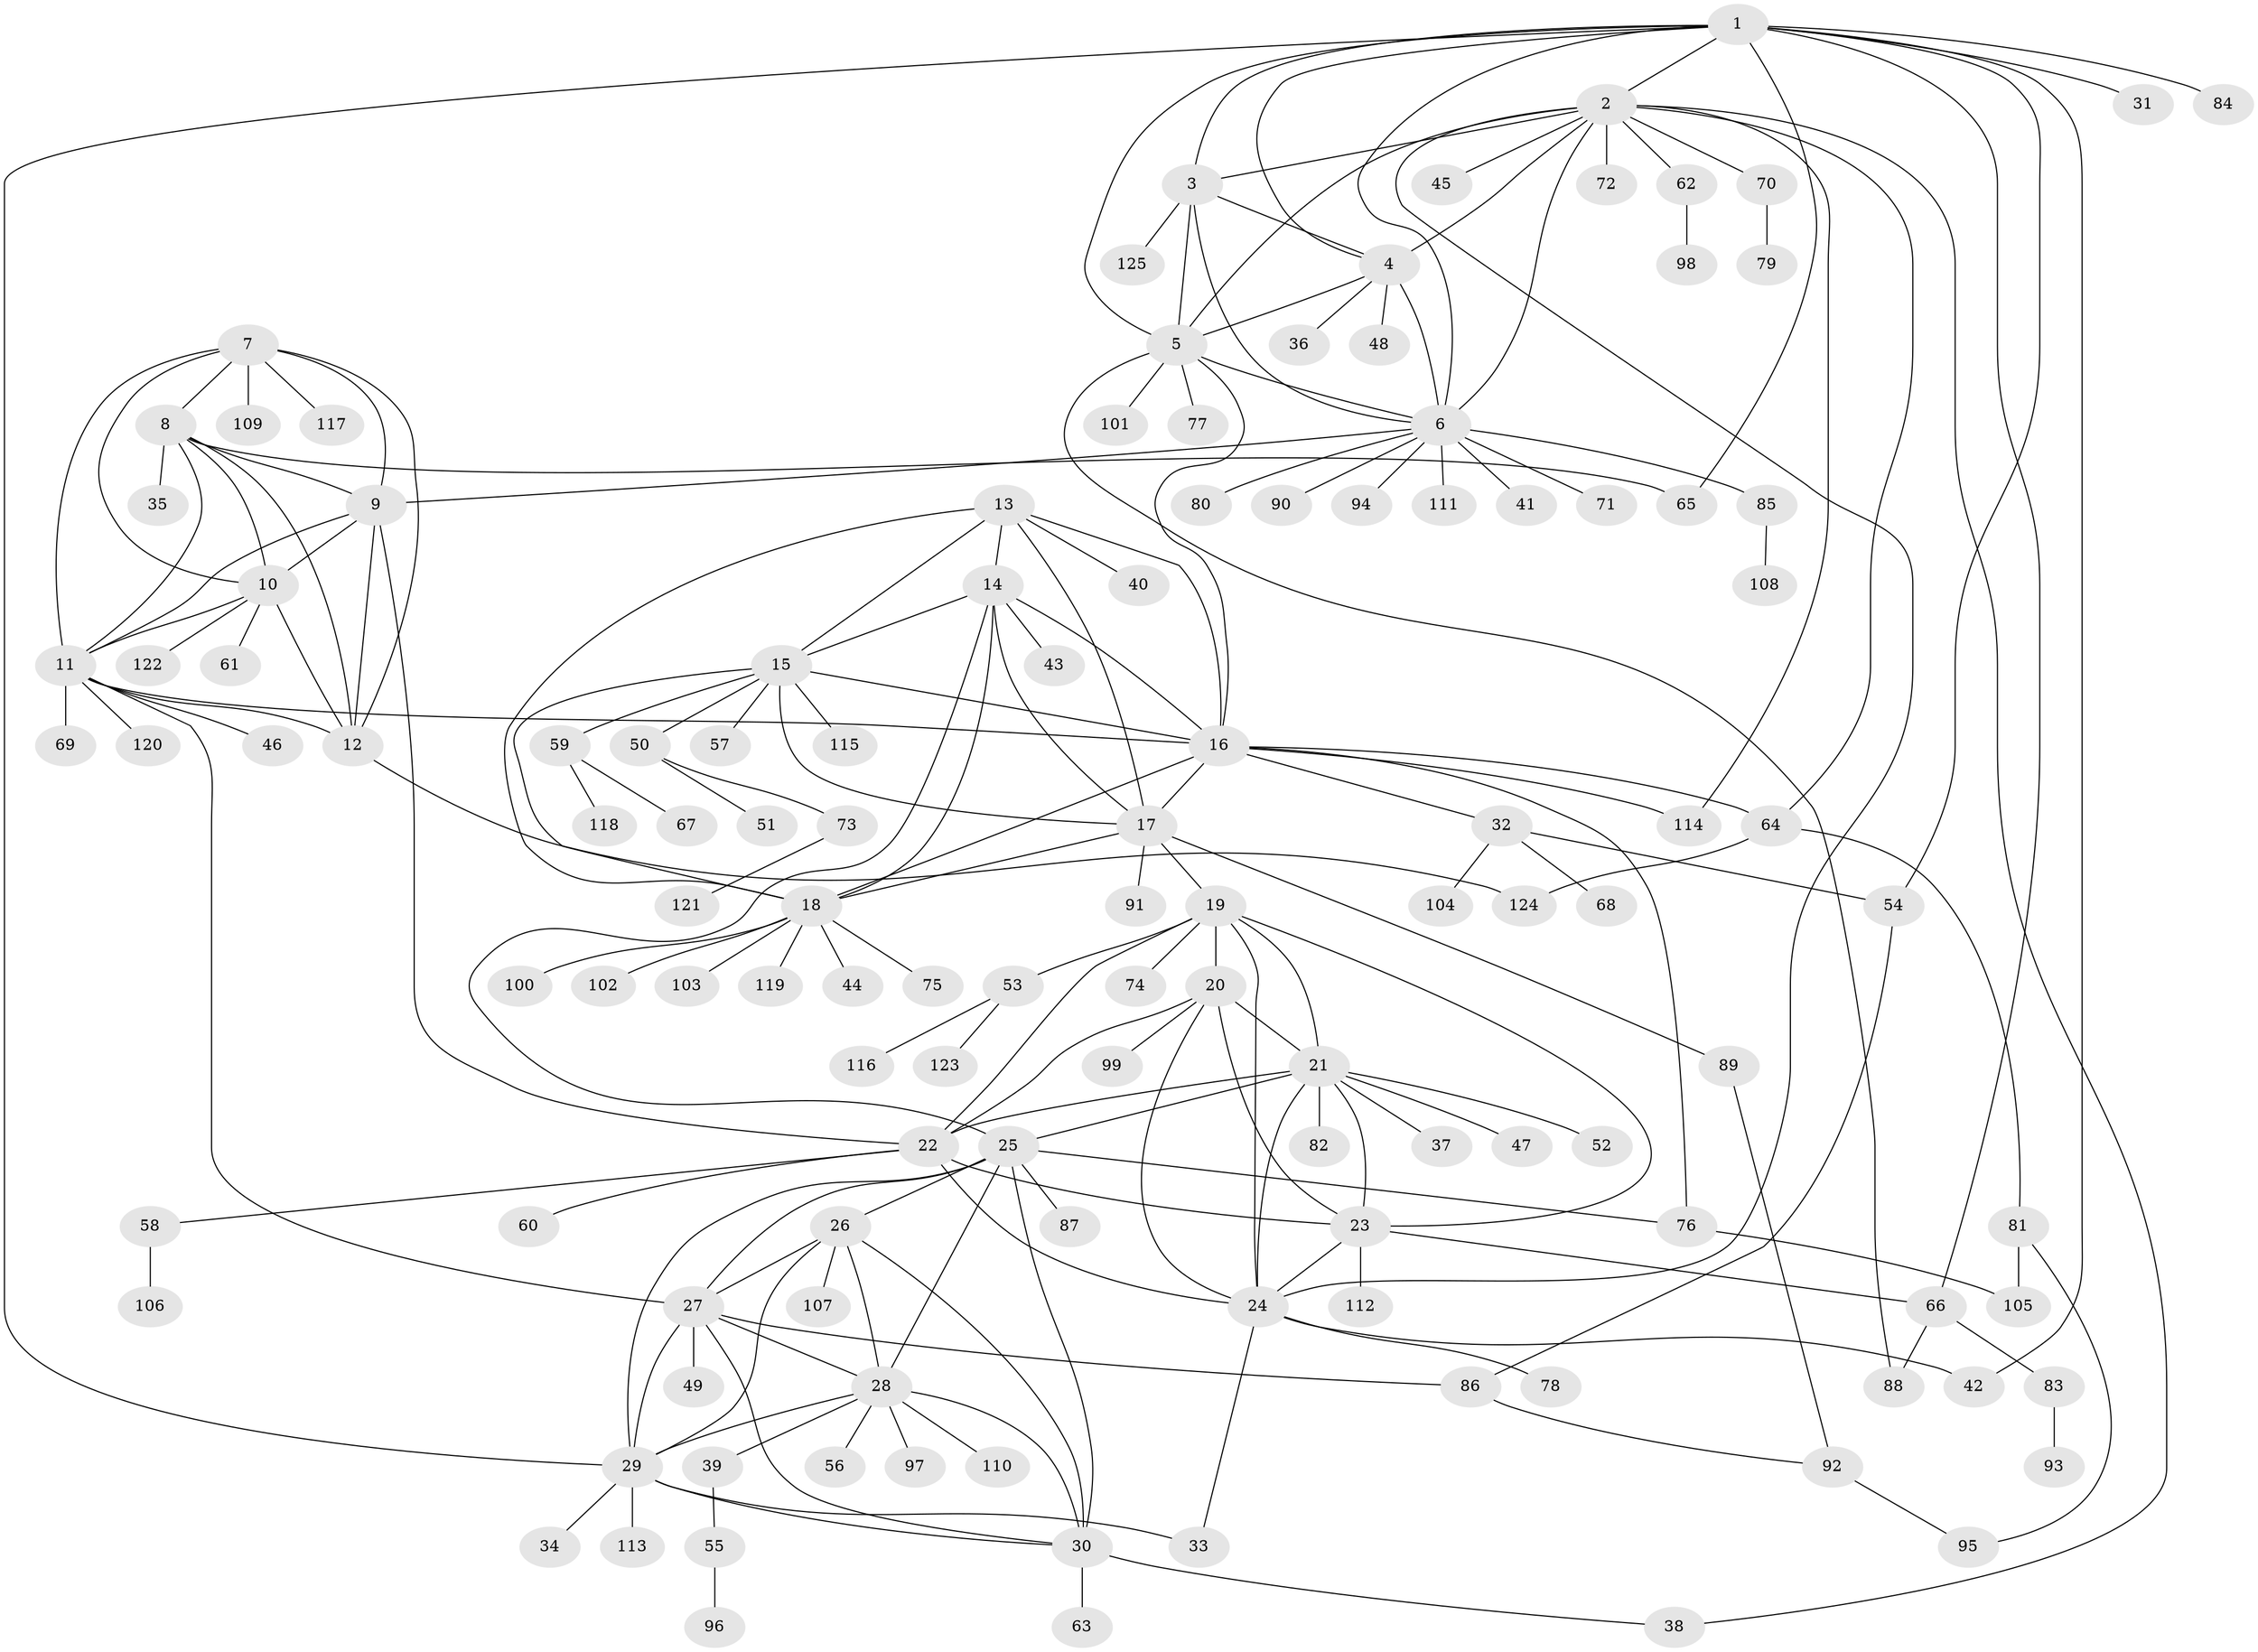 // coarse degree distribution, {13: 0.010638297872340425, 11: 0.02127659574468085, 5: 0.02127659574468085, 10: 0.02127659574468085, 12: 0.010638297872340425, 7: 0.05319148936170213, 6: 0.031914893617021274, 4: 0.0425531914893617, 9: 0.031914893617021274, 8: 0.031914893617021274, 1: 0.574468085106383, 3: 0.031914893617021274, 2: 0.11702127659574468}
// Generated by graph-tools (version 1.1) at 2025/52/02/27/25 19:52:15]
// undirected, 125 vertices, 195 edges
graph export_dot {
graph [start="1"]
  node [color=gray90,style=filled];
  1;
  2;
  3;
  4;
  5;
  6;
  7;
  8;
  9;
  10;
  11;
  12;
  13;
  14;
  15;
  16;
  17;
  18;
  19;
  20;
  21;
  22;
  23;
  24;
  25;
  26;
  27;
  28;
  29;
  30;
  31;
  32;
  33;
  34;
  35;
  36;
  37;
  38;
  39;
  40;
  41;
  42;
  43;
  44;
  45;
  46;
  47;
  48;
  49;
  50;
  51;
  52;
  53;
  54;
  55;
  56;
  57;
  58;
  59;
  60;
  61;
  62;
  63;
  64;
  65;
  66;
  67;
  68;
  69;
  70;
  71;
  72;
  73;
  74;
  75;
  76;
  77;
  78;
  79;
  80;
  81;
  82;
  83;
  84;
  85;
  86;
  87;
  88;
  89;
  90;
  91;
  92;
  93;
  94;
  95;
  96;
  97;
  98;
  99;
  100;
  101;
  102;
  103;
  104;
  105;
  106;
  107;
  108;
  109;
  110;
  111;
  112;
  113;
  114;
  115;
  116;
  117;
  118;
  119;
  120;
  121;
  122;
  123;
  124;
  125;
  1 -- 2;
  1 -- 3;
  1 -- 4;
  1 -- 5;
  1 -- 6;
  1 -- 29;
  1 -- 31;
  1 -- 42;
  1 -- 54;
  1 -- 65;
  1 -- 66;
  1 -- 84;
  2 -- 3;
  2 -- 4;
  2 -- 5;
  2 -- 6;
  2 -- 24;
  2 -- 38;
  2 -- 45;
  2 -- 62;
  2 -- 64;
  2 -- 70;
  2 -- 72;
  2 -- 114;
  3 -- 4;
  3 -- 5;
  3 -- 6;
  3 -- 125;
  4 -- 5;
  4 -- 6;
  4 -- 36;
  4 -- 48;
  5 -- 6;
  5 -- 16;
  5 -- 77;
  5 -- 88;
  5 -- 101;
  6 -- 9;
  6 -- 41;
  6 -- 71;
  6 -- 80;
  6 -- 85;
  6 -- 90;
  6 -- 94;
  6 -- 111;
  7 -- 8;
  7 -- 9;
  7 -- 10;
  7 -- 11;
  7 -- 12;
  7 -- 109;
  7 -- 117;
  8 -- 9;
  8 -- 10;
  8 -- 11;
  8 -- 12;
  8 -- 35;
  8 -- 65;
  9 -- 10;
  9 -- 11;
  9 -- 12;
  9 -- 22;
  10 -- 11;
  10 -- 12;
  10 -- 61;
  10 -- 122;
  11 -- 12;
  11 -- 16;
  11 -- 27;
  11 -- 46;
  11 -- 69;
  11 -- 120;
  12 -- 124;
  13 -- 14;
  13 -- 15;
  13 -- 16;
  13 -- 17;
  13 -- 18;
  13 -- 40;
  14 -- 15;
  14 -- 16;
  14 -- 17;
  14 -- 18;
  14 -- 25;
  14 -- 43;
  15 -- 16;
  15 -- 17;
  15 -- 18;
  15 -- 50;
  15 -- 57;
  15 -- 59;
  15 -- 115;
  16 -- 17;
  16 -- 18;
  16 -- 32;
  16 -- 64;
  16 -- 76;
  16 -- 114;
  17 -- 18;
  17 -- 19;
  17 -- 89;
  17 -- 91;
  18 -- 44;
  18 -- 75;
  18 -- 100;
  18 -- 102;
  18 -- 103;
  18 -- 119;
  19 -- 20;
  19 -- 21;
  19 -- 22;
  19 -- 23;
  19 -- 24;
  19 -- 53;
  19 -- 74;
  20 -- 21;
  20 -- 22;
  20 -- 23;
  20 -- 24;
  20 -- 99;
  21 -- 22;
  21 -- 23;
  21 -- 24;
  21 -- 25;
  21 -- 37;
  21 -- 47;
  21 -- 52;
  21 -- 82;
  22 -- 23;
  22 -- 24;
  22 -- 58;
  22 -- 60;
  23 -- 24;
  23 -- 66;
  23 -- 112;
  24 -- 33;
  24 -- 42;
  24 -- 78;
  25 -- 26;
  25 -- 27;
  25 -- 28;
  25 -- 29;
  25 -- 30;
  25 -- 76;
  25 -- 87;
  26 -- 27;
  26 -- 28;
  26 -- 29;
  26 -- 30;
  26 -- 107;
  27 -- 28;
  27 -- 29;
  27 -- 30;
  27 -- 49;
  27 -- 86;
  28 -- 29;
  28 -- 30;
  28 -- 39;
  28 -- 56;
  28 -- 97;
  28 -- 110;
  29 -- 30;
  29 -- 33;
  29 -- 34;
  29 -- 113;
  30 -- 38;
  30 -- 63;
  32 -- 54;
  32 -- 68;
  32 -- 104;
  39 -- 55;
  50 -- 51;
  50 -- 73;
  53 -- 116;
  53 -- 123;
  54 -- 86;
  55 -- 96;
  58 -- 106;
  59 -- 67;
  59 -- 118;
  62 -- 98;
  64 -- 81;
  64 -- 124;
  66 -- 83;
  66 -- 88;
  70 -- 79;
  73 -- 121;
  76 -- 105;
  81 -- 95;
  81 -- 105;
  83 -- 93;
  85 -- 108;
  86 -- 92;
  89 -- 92;
  92 -- 95;
}
